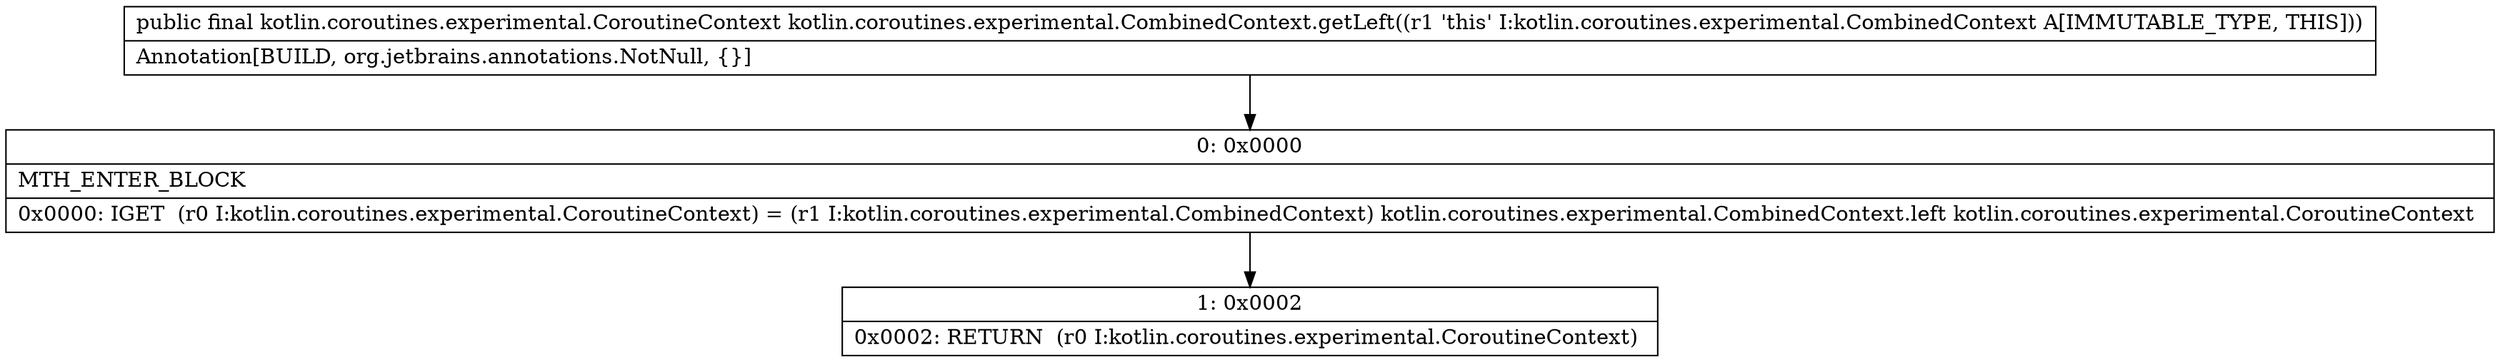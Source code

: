 digraph "CFG forkotlin.coroutines.experimental.CombinedContext.getLeft()Lkotlin\/coroutines\/experimental\/CoroutineContext;" {
Node_0 [shape=record,label="{0\:\ 0x0000|MTH_ENTER_BLOCK\l|0x0000: IGET  (r0 I:kotlin.coroutines.experimental.CoroutineContext) = (r1 I:kotlin.coroutines.experimental.CombinedContext) kotlin.coroutines.experimental.CombinedContext.left kotlin.coroutines.experimental.CoroutineContext \l}"];
Node_1 [shape=record,label="{1\:\ 0x0002|0x0002: RETURN  (r0 I:kotlin.coroutines.experimental.CoroutineContext) \l}"];
MethodNode[shape=record,label="{public final kotlin.coroutines.experimental.CoroutineContext kotlin.coroutines.experimental.CombinedContext.getLeft((r1 'this' I:kotlin.coroutines.experimental.CombinedContext A[IMMUTABLE_TYPE, THIS]))  | Annotation[BUILD, org.jetbrains.annotations.NotNull, \{\}]\l}"];
MethodNode -> Node_0;
Node_0 -> Node_1;
}

